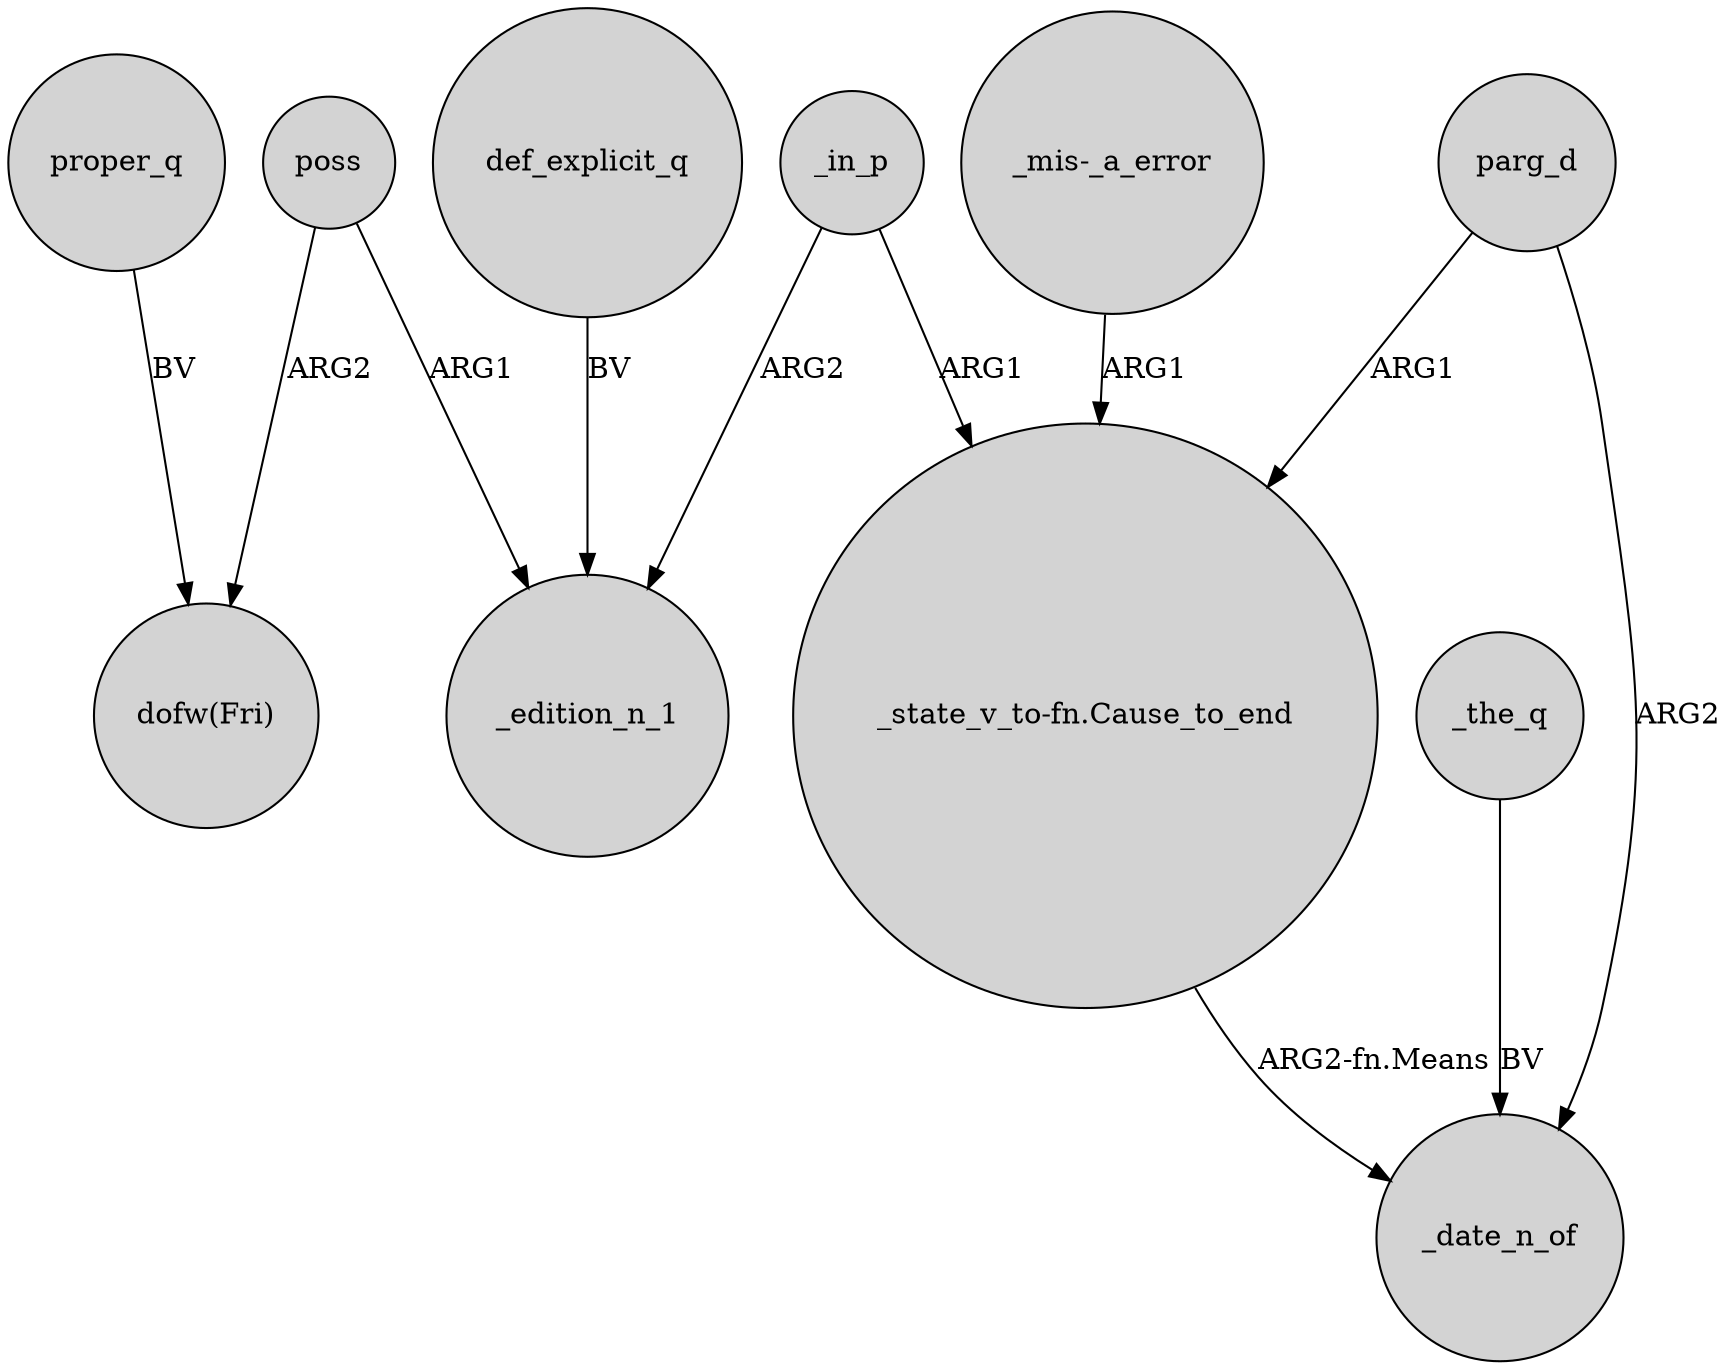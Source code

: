 digraph {
	node [shape=circle style=filled]
	poss -> _edition_n_1 [label=ARG1]
	parg_d -> _date_n_of [label=ARG2]
	"_state_v_to-fn.Cause_to_end" -> _date_n_of [label="ARG2-fn.Means"]
	def_explicit_q -> _edition_n_1 [label=BV]
	proper_q -> "dofw(Fri)" [label=BV]
	_the_q -> _date_n_of [label=BV]
	_in_p -> _edition_n_1 [label=ARG2]
	"_mis-_a_error" -> "_state_v_to-fn.Cause_to_end" [label=ARG1]
	parg_d -> "_state_v_to-fn.Cause_to_end" [label=ARG1]
	_in_p -> "_state_v_to-fn.Cause_to_end" [label=ARG1]
	poss -> "dofw(Fri)" [label=ARG2]
}
